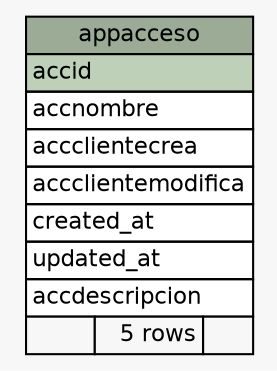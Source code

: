 // dot 2.38.0 on Mac OS X 10.11.1
// SchemaSpy rev 590
digraph "appacceso" {
  graph [
    rankdir="RL"
    bgcolor="#f7f7f7"
    nodesep="0.18"
    ranksep="0.46"
    fontname="Helvetica"
    fontsize="11"
  ];
  node [
    fontname="Helvetica"
    fontsize="11"
    shape="plaintext"
  ];
  edge [
    arrowsize="0.8"
  ];
  "appacceso" [
    label=<
    <TABLE BORDER="0" CELLBORDER="1" CELLSPACING="0" BGCOLOR="#ffffff">
      <TR><TD COLSPAN="3" BGCOLOR="#9bab96" ALIGN="CENTER">appacceso</TD></TR>
      <TR><TD PORT="accid" COLSPAN="3" BGCOLOR="#bed1b8" ALIGN="LEFT">accid</TD></TR>
      <TR><TD PORT="accnombre" COLSPAN="3" ALIGN="LEFT">accnombre</TD></TR>
      <TR><TD PORT="accclientecrea" COLSPAN="3" ALIGN="LEFT">accclientecrea</TD></TR>
      <TR><TD PORT="accclientemodifica" COLSPAN="3" ALIGN="LEFT">accclientemodifica</TD></TR>
      <TR><TD PORT="created_at" COLSPAN="3" ALIGN="LEFT">created_at</TD></TR>
      <TR><TD PORT="updated_at" COLSPAN="3" ALIGN="LEFT">updated_at</TD></TR>
      <TR><TD PORT="accdescripcion" COLSPAN="3" ALIGN="LEFT">accdescripcion</TD></TR>
      <TR><TD ALIGN="LEFT" BGCOLOR="#f7f7f7">  </TD><TD ALIGN="RIGHT" BGCOLOR="#f7f7f7">5 rows</TD><TD ALIGN="RIGHT" BGCOLOR="#f7f7f7">  </TD></TR>
    </TABLE>>
    URL="tables/appacceso.html"
    tooltip="appacceso"
  ];
}
